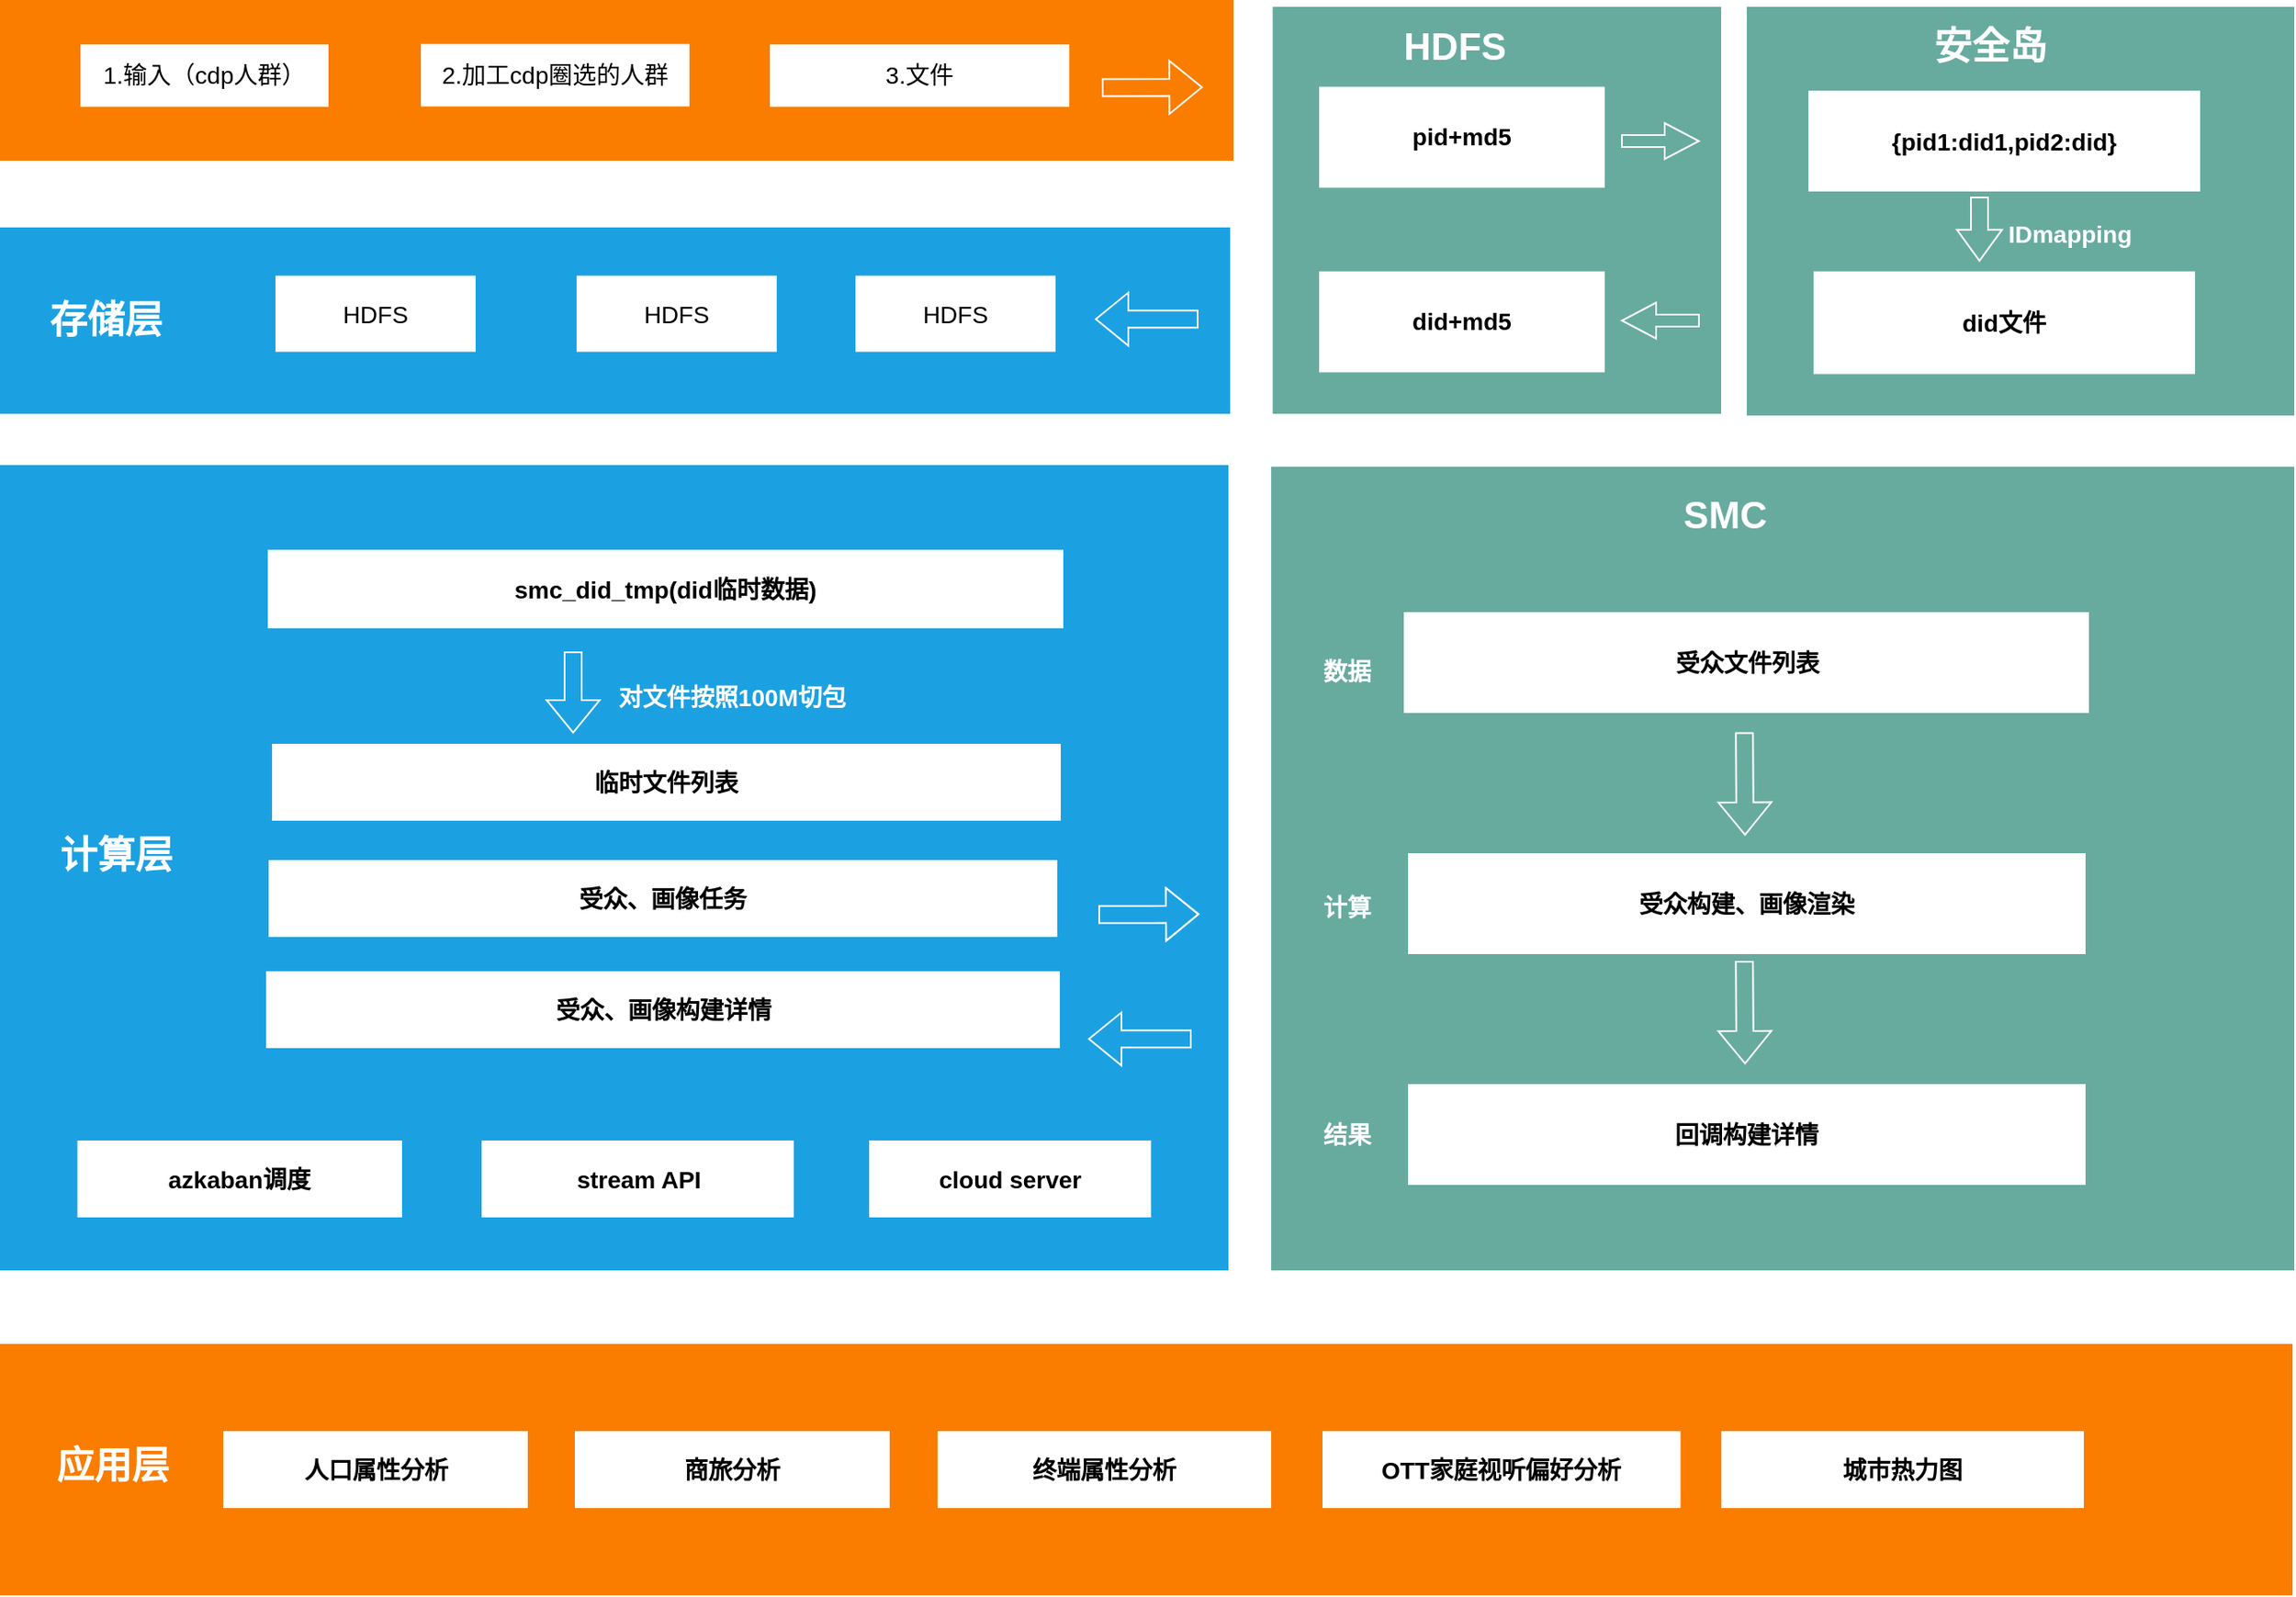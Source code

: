 <mxfile version="21.1.6" type="github">
  <diagram name="第 1 页" id="7fXY0yZBquvqDx3KHDn1">
    <mxGraphModel dx="2662" dy="2310" grid="0" gridSize="10" guides="1" tooltips="1" connect="1" arrows="1" fold="1" page="1" pageScale="1" pageWidth="1700" pageHeight="1100" math="0" shadow="0">
      <root>
        <mxCell id="0" />
        <mxCell id="1" parent="0" />
        <mxCell id="VDL4ZSIlyJueon5hfBDS-129" value="" style="rounded=0;whiteSpace=wrap;html=1;fillColor=#FA7D00;fontSize=14;fontStyle=1;strokeColor=none;" parent="1" vertex="1">
          <mxGeometry x="219" y="-1027" width="721" height="94" as="geometry" />
        </mxCell>
        <mxCell id="gfVVBqXn79-pAVJmNeN2-21" value="" style="rounded=0;whiteSpace=wrap;html=1;labelPosition=center;verticalLabelPosition=top;align=center;verticalAlign=bottom;fillColor=#67AB9F;strokeColor=none;" parent="1" vertex="1">
          <mxGeometry x="962" y="-754" width="598" height="470" as="geometry" />
        </mxCell>
        <mxCell id="VDL4ZSIlyJueon5hfBDS-1" value="" style="rounded=0;whiteSpace=wrap;html=1;fontSize=15;fontColor=#ffffff;fillColor=#1ba1e2;labelBackgroundColor=#33FFFF;strokeColor=none;" parent="1" vertex="1">
          <mxGeometry x="219" y="-894" width="719" height="109" as="geometry" />
        </mxCell>
        <mxCell id="VDL4ZSIlyJueon5hfBDS-2" value="&lt;font style=&quot;font-size: 22px;&quot;&gt;存储层&lt;/font&gt;" style="text;html=1;strokeColor=none;fillColor=none;align=center;verticalAlign=middle;whiteSpace=wrap;rounded=0;fontSize=22;fontColor=#FFFFFF;fontStyle=1" parent="1" vertex="1">
          <mxGeometry x="232" y="-854.5" width="98" height="30" as="geometry" />
        </mxCell>
        <mxCell id="VDL4ZSIlyJueon5hfBDS-4" value="&lt;span style=&quot;color: rgba(0, 0, 0, 0); font-family: monospace; font-size: 0px; text-align: start; background-color: rgb(251, 251, 251);&quot;&gt;%3CmxGraphModel%3E%3Croot%3E%3CmxCell%20id%3D%220%22%2F%3E%3CmxCell%20id%3D%221%22%20parent%3D%220%22%2F%3E%3CmxCell%20id%3D%222%22%20value%3D%22%26lt%3Bfont%20color%3D%26quot%3B%23000000%26quot%3B%20style%3D%26quot%3Bfont-size%3A%2013px%3B%26quot%3B%26gt%3B%E6%95%B0%E6%8D%AE%E5%AD%98%E5%82%A8%26lt%3B%2Ffont%26gt%3B%22%20style%3D%22text%3Bhtml%3D1%3BstrokeColor%3Dnone%3BfillColor%3Dnone%3Balign%3Dcenter%3BverticalAlign%3Dmiddle%3BwhiteSpace%3Dwrap%3Brounded%3D0%3BfontSize%3D13%3BfontColor%3D%23FFFFFF%3B%22%20vertex%3D%221%22%20parent%3D%221%22%3E%3CmxGeometry%20x%3D%22235%22%20y%3D%22165%22%20width%3D%2260%22%20height%3D%2230%22%20as%3D%22geometry%22%2F%3E%3C%2FmxCell%3E%3C%2Froot%3E%3C%2FmxGraphModel%3E&lt;/span&gt;" style="rounded=0;whiteSpace=wrap;html=1;fontSize=15;fontColor=#FFFFFF;fillColor=#1BA1E2;labelBackgroundColor=#33FFFF;strokeColor=none;" parent="1" vertex="1">
          <mxGeometry x="219" y="-755" width="718" height="471" as="geometry" />
        </mxCell>
        <mxCell id="VDL4ZSIlyJueon5hfBDS-13" value="" style="shape=flexArrow;endArrow=classic;html=1;rounded=0;strokeColor=#FFFFFF;" parent="1" edge="1">
          <mxGeometry width="50" height="50" relative="1" as="geometry">
            <mxPoint x="863" y="-975.75" as="sourcePoint" />
            <mxPoint x="922" y="-976" as="targetPoint" />
          </mxGeometry>
        </mxCell>
        <mxCell id="VDL4ZSIlyJueon5hfBDS-23" value="对文件按照100M切包" style="text;html=1;strokeColor=none;fillColor=none;align=center;verticalAlign=middle;whiteSpace=wrap;rounded=0;fontSize=14;fontStyle=1;fontColor=#FFFFFF;" parent="1" vertex="1">
          <mxGeometry x="574" y="-633" width="146" height="27" as="geometry" />
        </mxCell>
        <mxCell id="VDL4ZSIlyJueon5hfBDS-37" value="HDFS" style="rounded=0;whiteSpace=wrap;html=1;fillColor=#FFFFFF;strokeColor=none;fontSize=14;" parent="1" vertex="1">
          <mxGeometry x="380" y="-865.75" width="117" height="44.5" as="geometry" />
        </mxCell>
        <mxCell id="VDL4ZSIlyJueon5hfBDS-61" value="" style="rounded=0;whiteSpace=wrap;html=1;fillColor=#67AB9F;strokeColor=none;strokeWidth=3;" parent="1" vertex="1">
          <mxGeometry x="1240" y="-1023" width="320" height="239" as="geometry" />
        </mxCell>
        <mxCell id="VDL4ZSIlyJueon5hfBDS-63" value="&lt;font color=&quot;#000000&quot;&gt;&lt;b&gt;did文件&lt;/b&gt;&lt;/font&gt;" style="rounded=0;whiteSpace=wrap;html=1;fillColor=#FFFFFF;strokeColor=none;fontColor=#ffffff;fontSize=14;" parent="1" vertex="1">
          <mxGeometry x="1279" y="-868.25" width="223" height="60" as="geometry" />
        </mxCell>
        <mxCell id="VDL4ZSIlyJueon5hfBDS-64" value="&lt;font color=&quot;#ffffff&quot;&gt;数据&lt;/font&gt;" style="text;html=1;strokeColor=none;fillColor=none;align=center;verticalAlign=middle;whiteSpace=wrap;rounded=0;fontSize=14;fontStyle=1" parent="1" vertex="1">
          <mxGeometry x="1167" y="-963" width="98.5" height="30" as="geometry" />
        </mxCell>
        <mxCell id="VDL4ZSIlyJueon5hfBDS-65" value="&lt;font color=&quot;#ffffff&quot;&gt;结果&lt;/font&gt;" style="text;html=1;strokeColor=none;fillColor=none;align=center;verticalAlign=middle;whiteSpace=wrap;rounded=0;fontSize=14;fontStyle=1" parent="1" vertex="1">
          <mxGeometry x="1169" y="-854.5" width="98.5" height="35" as="geometry" />
        </mxCell>
        <mxCell id="VDL4ZSIlyJueon5hfBDS-66" value="&lt;font color=&quot;#ffffff&quot; style=&quot;font-size: 22px;&quot;&gt;安全岛&lt;/font&gt;" style="text;html=1;strokeColor=none;fillColor=none;align=center;verticalAlign=middle;whiteSpace=wrap;rounded=0;fontSize=14;fontStyle=1;fontColor=#000000;" parent="1" vertex="1">
          <mxGeometry x="1333" y="-1014" width="98.5" height="30" as="geometry" />
        </mxCell>
        <mxCell id="VDL4ZSIlyJueon5hfBDS-69" value="" style="shape=flexArrow;endArrow=classic;html=1;rounded=0;strokeColor=#FFFFFF;endWidth=15.385;endSize=5.715;" parent="1" edge="1">
          <mxGeometry width="50" height="50" relative="1" as="geometry">
            <mxPoint x="1376" y="-912" as="sourcePoint" />
            <mxPoint x="1376" y="-874" as="targetPoint" />
          </mxGeometry>
        </mxCell>
        <mxCell id="VDL4ZSIlyJueon5hfBDS-70" value="IDmapping" style="text;html=1;strokeColor=none;fillColor=none;align=center;verticalAlign=middle;whiteSpace=wrap;rounded=0;fontColor=#FFFFFF;fontSize=14;fontStyle=1" parent="1" vertex="1">
          <mxGeometry x="1399" y="-905" width="60" height="30" as="geometry" />
        </mxCell>
        <mxCell id="VDL4ZSIlyJueon5hfBDS-73" value="&lt;font style=&quot;font-size: 22px;&quot;&gt;计算层&lt;/font&gt;" style="text;html=1;strokeColor=none;fillColor=none;align=center;verticalAlign=middle;whiteSpace=wrap;rounded=0;fontSize=22;fontColor=#FFFFFF;fontStyle=1" parent="1" vertex="1">
          <mxGeometry x="238" y="-541.5" width="98" height="30" as="geometry" />
        </mxCell>
        <mxCell id="VDL4ZSIlyJueon5hfBDS-79" value="smc_did_tmp(did临时数据)" style="rounded=0;whiteSpace=wrap;html=1;fillColor=#FFFFFF;strokeColor=#FFFFFF;fontSize=14;fontStyle=1" parent="1" vertex="1">
          <mxGeometry x="376" y="-705" width="464" height="45" as="geometry" />
        </mxCell>
        <mxCell id="VDL4ZSIlyJueon5hfBDS-83" value="" style="shape=flexArrow;endArrow=classic;html=1;rounded=0;strokeColor=#FFFFFF;" parent="1" edge="1">
          <mxGeometry width="50" height="50" relative="1" as="geometry">
            <mxPoint x="554" y="-646" as="sourcePoint" />
            <mxPoint x="554" y="-598" as="targetPoint" />
          </mxGeometry>
        </mxCell>
        <mxCell id="VDL4ZSIlyJueon5hfBDS-84" value="临时文件列表" style="rounded=0;whiteSpace=wrap;html=1;fillColor=#FFFFFF;strokeColor=none;fontSize=14;fontStyle=1" parent="1" vertex="1">
          <mxGeometry x="378" y="-592" width="461" height="45" as="geometry" />
        </mxCell>
        <mxCell id="VDL4ZSIlyJueon5hfBDS-88" value="&lt;font color=&quot;#ffffff&quot; style=&quot;font-size: 22px;&quot;&gt;SMC&lt;/font&gt;" style="text;html=1;strokeColor=none;fillColor=none;align=center;verticalAlign=middle;whiteSpace=wrap;rounded=0;fontSize=14;fontStyle=1;fontColor=#000000;" parent="1" vertex="1">
          <mxGeometry x="1177.5" y="-740" width="98.5" height="30" as="geometry" />
        </mxCell>
        <mxCell id="VDL4ZSIlyJueon5hfBDS-90" value="x" style="rounded=0;whiteSpace=wrap;html=1;fontSize=15;fontColor=#ffffff;fillColor=#FA7D00;labelBackgroundColor=#33FFFF;strokeColor=none;" parent="1" vertex="1">
          <mxGeometry x="219" y="-241" width="1340" height="147" as="geometry" />
        </mxCell>
        <mxCell id="VDL4ZSIlyJueon5hfBDS-91" value="&lt;font style=&quot;font-size: 22px;&quot;&gt;应用层&lt;/font&gt;" style="text;html=1;strokeColor=none;fillColor=none;align=center;verticalAlign=middle;whiteSpace=wrap;rounded=0;fontSize=22;fontColor=#FFFFFF;fontStyle=1" parent="1" vertex="1">
          <mxGeometry x="236" y="-184.5" width="98" height="30" as="geometry" />
        </mxCell>
        <mxCell id="VDL4ZSIlyJueon5hfBDS-96" value="受众、画像任务" style="rounded=0;whiteSpace=wrap;html=1;fillColor=#FFFFFF;strokeColor=none;fontSize=14;fontStyle=1" parent="1" vertex="1">
          <mxGeometry x="376" y="-524" width="461" height="45" as="geometry" />
        </mxCell>
        <mxCell id="VDL4ZSIlyJueon5hfBDS-97" value="受众、画像构建详情" style="rounded=0;whiteSpace=wrap;html=1;fillColor=#FFFFFF;strokeColor=none;fontSize=14;fontStyle=1" parent="1" vertex="1">
          <mxGeometry x="374.5" y="-459" width="464" height="45" as="geometry" />
        </mxCell>
        <mxCell id="VDL4ZSIlyJueon5hfBDS-100" value="&lt;font color=&quot;#000000&quot;&gt;&lt;b&gt;受众文件列表&lt;/b&gt;&lt;/font&gt;" style="rounded=0;whiteSpace=wrap;html=1;fillColor=#FFFFFF;strokeColor=none;fontColor=#ffffff;fontSize=14;" parent="1" vertex="1">
          <mxGeometry x="1039.5" y="-669" width="400.5" height="59" as="geometry" />
        </mxCell>
        <mxCell id="VDL4ZSIlyJueon5hfBDS-101" value="&lt;font color=&quot;#000000&quot;&gt;&lt;b&gt;受众构建、画像渲染&lt;/b&gt;&lt;/font&gt;" style="rounded=0;whiteSpace=wrap;html=1;fillColor=#FFFFFF;strokeColor=none;fontColor=#ffffff;fontSize=14;" parent="1" vertex="1">
          <mxGeometry x="1042" y="-528" width="396" height="59" as="geometry" />
        </mxCell>
        <mxCell id="VDL4ZSIlyJueon5hfBDS-102" value="&lt;font color=&quot;#ffffff&quot;&gt;数据&lt;/font&gt;" style="text;html=1;strokeColor=none;fillColor=none;align=center;verticalAlign=middle;whiteSpace=wrap;rounded=0;fontSize=14;fontStyle=1" parent="1" vertex="1">
          <mxGeometry x="957" y="-649" width="98.5" height="30" as="geometry" />
        </mxCell>
        <mxCell id="VDL4ZSIlyJueon5hfBDS-103" value="&lt;font color=&quot;#ffffff&quot;&gt;计算&lt;/font&gt;" style="text;html=1;strokeColor=none;fillColor=none;align=center;verticalAlign=middle;whiteSpace=wrap;rounded=0;fontSize=14;fontStyle=1" parent="1" vertex="1">
          <mxGeometry x="957" y="-511.5" width="98.5" height="30" as="geometry" />
        </mxCell>
        <mxCell id="VDL4ZSIlyJueon5hfBDS-104" value="" style="shape=flexArrow;endArrow=classic;html=1;rounded=0;strokeColor=#FFFFFF;" parent="1" edge="1">
          <mxGeometry width="50" height="50" relative="1" as="geometry">
            <mxPoint x="1238.59" y="-598.75" as="sourcePoint" />
            <mxPoint x="1239" y="-538.25" as="targetPoint" />
          </mxGeometry>
        </mxCell>
        <mxCell id="VDL4ZSIlyJueon5hfBDS-105" value="&lt;font color=&quot;#000000&quot;&gt;&lt;b&gt;回调构建详情&lt;/b&gt;&lt;/font&gt;" style="rounded=0;whiteSpace=wrap;html=1;fillColor=#FFFFFF;strokeColor=none;fontColor=#ffffff;fontSize=14;" parent="1" vertex="1">
          <mxGeometry x="1042" y="-393" width="396" height="59" as="geometry" />
        </mxCell>
        <mxCell id="VDL4ZSIlyJueon5hfBDS-106" value="&lt;font color=&quot;#ffffff&quot;&gt;结果&lt;/font&gt;" style="text;html=1;strokeColor=none;fillColor=none;align=center;verticalAlign=middle;whiteSpace=wrap;rounded=0;fontSize=14;fontStyle=1" parent="1" vertex="1">
          <mxGeometry x="957" y="-378.5" width="98.5" height="30" as="geometry" />
        </mxCell>
        <mxCell id="VDL4ZSIlyJueon5hfBDS-107" value="" style="shape=flexArrow;endArrow=classic;html=1;rounded=0;strokeColor=#FFFFFF;" parent="1" edge="1">
          <mxGeometry width="50" height="50" relative="1" as="geometry">
            <mxPoint x="1238.59" y="-465" as="sourcePoint" />
            <mxPoint x="1239" y="-404.5" as="targetPoint" />
          </mxGeometry>
        </mxCell>
        <mxCell id="VDL4ZSIlyJueon5hfBDS-108" value="人口属性分析" style="rounded=0;whiteSpace=wrap;html=1;fillColor=#FFFFFF;strokeColor=none;fontSize=14;fontStyle=1" parent="1" vertex="1">
          <mxGeometry x="349.5" y="-190" width="178" height="45" as="geometry" />
        </mxCell>
        <mxCell id="VDL4ZSIlyJueon5hfBDS-109" value="商旅分析" style="rounded=0;whiteSpace=wrap;html=1;fillColor=#FFFFFF;strokeColor=none;fontSize=14;fontStyle=1" parent="1" vertex="1">
          <mxGeometry x="555" y="-190" width="184" height="45" as="geometry" />
        </mxCell>
        <mxCell id="VDL4ZSIlyJueon5hfBDS-110" value="终端属性分析" style="rounded=0;whiteSpace=wrap;html=1;fillColor=#FFFFFF;strokeColor=none;fontSize=14;fontStyle=1" parent="1" vertex="1">
          <mxGeometry x="767" y="-190" width="195" height="45" as="geometry" />
        </mxCell>
        <mxCell id="VDL4ZSIlyJueon5hfBDS-111" value="OTT家庭视听偏好分析" style="rounded=0;whiteSpace=wrap;html=1;fillColor=#FFFFFF;strokeColor=none;fontSize=14;fontStyle=1" parent="1" vertex="1">
          <mxGeometry x="992" y="-190" width="209.25" height="45" as="geometry" />
        </mxCell>
        <mxCell id="VDL4ZSIlyJueon5hfBDS-112" value="城市热力图" style="rounded=0;whiteSpace=wrap;html=1;fillColor=#FFFFFF;strokeColor=none;fontSize=14;fontStyle=1" parent="1" vertex="1">
          <mxGeometry x="1225.13" y="-190" width="211.87" height="45" as="geometry" />
        </mxCell>
        <mxCell id="VDL4ZSIlyJueon5hfBDS-117" value="&lt;font color=&quot;#000000&quot;&gt;&lt;b&gt;{pid1:did1,pid2:did}&lt;/b&gt;&lt;/font&gt;" style="rounded=0;whiteSpace=wrap;html=1;fillColor=#FFFFFF;strokeColor=none;fontColor=#ffffff;fontSize=14;" parent="1" vertex="1">
          <mxGeometry x="1276" y="-974" width="229" height="59" as="geometry" />
        </mxCell>
        <mxCell id="VDL4ZSIlyJueon5hfBDS-130" value="1.输入（cdp人群）" style="rounded=0;whiteSpace=wrap;html=1;fillColor=#FFFFFF;strokeColor=none;fontSize=14;" parent="1" vertex="1">
          <mxGeometry x="266" y="-1001" width="145" height="36.5" as="geometry" />
        </mxCell>
        <mxCell id="VDL4ZSIlyJueon5hfBDS-131" value="2.加工cdp圈选的人群" style="rounded=0;whiteSpace=wrap;html=1;fillColor=#FFFFFF;strokeColor=none;fontSize=14;" parent="1" vertex="1">
          <mxGeometry x="465" y="-1001.25" width="157" height="36.5" as="geometry" />
        </mxCell>
        <mxCell id="VDL4ZSIlyJueon5hfBDS-132" value="3.文件" style="rounded=0;whiteSpace=wrap;html=1;fillColor=#FFFFFF;strokeColor=none;fontSize=14;" parent="1" vertex="1">
          <mxGeometry x="669" y="-1001" width="175" height="36.5" as="geometry" />
        </mxCell>
        <mxCell id="VDL4ZSIlyJueon5hfBDS-138" value="HDFS" style="rounded=0;whiteSpace=wrap;html=1;fillColor=#FFFFFF;strokeColor=none;fontSize=14;" parent="1" vertex="1">
          <mxGeometry x="556" y="-865.75" width="117" height="44.5" as="geometry" />
        </mxCell>
        <mxCell id="VDL4ZSIlyJueon5hfBDS-139" value="HDFS" style="rounded=0;whiteSpace=wrap;html=1;fillColor=#FFFFFF;strokeColor=none;fontSize=14;" parent="1" vertex="1">
          <mxGeometry x="719" y="-865.75" width="117" height="44.5" as="geometry" />
        </mxCell>
        <mxCell id="VDL4ZSIlyJueon5hfBDS-143" value="" style="shape=flexArrow;endArrow=classic;html=1;rounded=0;strokeColor=#FFFFFF;" parent="1" edge="1">
          <mxGeometry width="50" height="50" relative="1" as="geometry">
            <mxPoint x="919.5" y="-840.33" as="sourcePoint" />
            <mxPoint x="859" y="-840.33" as="targetPoint" />
          </mxGeometry>
        </mxCell>
        <mxCell id="VDL4ZSIlyJueon5hfBDS-144" value="" style="shape=flexArrow;endArrow=classic;html=1;rounded=0;strokeColor=#FFFFFF;" parent="1" edge="1">
          <mxGeometry width="50" height="50" relative="1" as="geometry">
            <mxPoint x="861" y="-492.08" as="sourcePoint" />
            <mxPoint x="920" y="-492.33" as="targetPoint" />
            <Array as="points">
              <mxPoint x="893" y="-492.16" />
            </Array>
          </mxGeometry>
        </mxCell>
        <mxCell id="VDL4ZSIlyJueon5hfBDS-145" value="" style="shape=flexArrow;endArrow=classic;html=1;rounded=0;strokeColor=#FFFFFF;" parent="1" edge="1">
          <mxGeometry width="50" height="50" relative="1" as="geometry">
            <mxPoint x="915.5" y="-419.33" as="sourcePoint" />
            <mxPoint x="855" y="-419.33" as="targetPoint" />
          </mxGeometry>
        </mxCell>
        <mxCell id="VDL4ZSIlyJueon5hfBDS-146" value="azkaban调度" style="rounded=0;whiteSpace=wrap;html=1;fillColor=#FFFFFF;strokeColor=none;fontSize=14;fontStyle=1;fontColor=#000000;" parent="1" vertex="1">
          <mxGeometry x="264.25" y="-360" width="189.75" height="45" as="geometry" />
        </mxCell>
        <mxCell id="VDL4ZSIlyJueon5hfBDS-149" value="stream API" style="rounded=0;whiteSpace=wrap;html=1;fillColor=#FFFFFF;strokeColor=none;fontSize=14;fontStyle=1;fontColor=#000000;" parent="1" vertex="1">
          <mxGeometry x="500.5" y="-360" width="182.5" height="45" as="geometry" />
        </mxCell>
        <mxCell id="VDL4ZSIlyJueon5hfBDS-150" value="cloud server" style="rounded=0;whiteSpace=wrap;html=1;fillColor=#FFFFFF;strokeColor=none;fontSize=14;fontStyle=1;fontColor=#000000;" parent="1" vertex="1">
          <mxGeometry x="727" y="-360" width="164.75" height="45" as="geometry" />
        </mxCell>
        <mxCell id="MH02LadgXKcknvjcc25H-1" value="&lt;font color=&quot;#ffffff&quot;&gt;数据&lt;/font&gt;" style="text;html=1;strokeColor=none;fillColor=none;align=center;verticalAlign=middle;whiteSpace=wrap;rounded=0;fontSize=14;fontStyle=1" vertex="1" parent="1">
          <mxGeometry x="932.0" y="-892.25" width="98.5" height="30" as="geometry" />
        </mxCell>
        <mxCell id="MH02LadgXKcknvjcc25H-2" value="" style="rounded=0;whiteSpace=wrap;html=1;fillColor=#67AB9F;fontColor=#FFFFFF;strokeColor=none;" vertex="1" parent="1">
          <mxGeometry x="962.87" y="-1023" width="262.13" height="238" as="geometry" />
        </mxCell>
        <mxCell id="MH02LadgXKcknvjcc25H-3" value="" style="html=1;shadow=0;dashed=0;align=center;verticalAlign=middle;shape=mxgraph.arrows2.arrow;dy=0.67;dx=20;notch=0;strokeColor=#FFFFFF;fillColor=none;" vertex="1" parent="1">
          <mxGeometry x="1167" y="-955" width="45" height="21" as="geometry" />
        </mxCell>
        <mxCell id="MH02LadgXKcknvjcc25H-4" value="" style="html=1;shadow=0;dashed=0;align=center;verticalAlign=middle;shape=mxgraph.arrows2.arrow;dy=0.67;dx=20;notch=0;rotation=-180;strokeColor=#FFFFFF;fillColor=none;" vertex="1" parent="1">
          <mxGeometry x="1167" y="-850" width="45" height="21" as="geometry" />
        </mxCell>
        <mxCell id="MH02LadgXKcknvjcc25H-5" value="&lt;font color=&quot;#ffffff&quot; style=&quot;font-size: 22px;&quot;&gt;HDFS&lt;/font&gt;" style="text;html=1;strokeColor=none;fillColor=none;align=center;verticalAlign=middle;whiteSpace=wrap;rounded=0;fontSize=14;fontStyle=1;fontColor=#000000;" vertex="1" parent="1">
          <mxGeometry x="1020.25" y="-1014.25" width="98.5" height="30" as="geometry" />
        </mxCell>
        <mxCell id="MH02LadgXKcknvjcc25H-6" value="&lt;font color=&quot;#000000&quot;&gt;&lt;b&gt;pid+md5&lt;/b&gt;&lt;/font&gt;" style="rounded=0;whiteSpace=wrap;html=1;fillColor=#FFFFFF;strokeColor=none;fontColor=#ffffff;fontSize=14;" vertex="1" parent="1">
          <mxGeometry x="990.0" y="-976.25" width="167" height="59" as="geometry" />
        </mxCell>
        <mxCell id="MH02LadgXKcknvjcc25H-7" value="&lt;font color=&quot;#000000&quot;&gt;&lt;b&gt;did+md5&lt;/b&gt;&lt;/font&gt;" style="rounded=0;whiteSpace=wrap;html=1;fillColor=#FFFFFF;strokeColor=none;fontColor=#ffffff;fontSize=14;" vertex="1" parent="1">
          <mxGeometry x="990.0" y="-868.25" width="167" height="59" as="geometry" />
        </mxCell>
      </root>
    </mxGraphModel>
  </diagram>
</mxfile>
